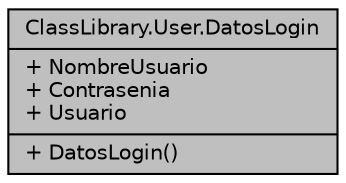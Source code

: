 digraph "ClassLibrary.User.DatosLogin"
{
 // INTERACTIVE_SVG=YES
 // LATEX_PDF_SIZE
  edge [fontname="Helvetica",fontsize="10",labelfontname="Helvetica",labelfontsize="10"];
  node [fontname="Helvetica",fontsize="10",shape=record];
  Node1 [label="{ClassLibrary.User.DatosLogin\n|+ NombreUsuario\l+ Contrasenia\l+ Usuario\l|+ DatosLogin()\l}",height=0.2,width=0.4,color="black", fillcolor="grey75", style="filled", fontcolor="black",tooltip="Las instancias de esta clase representan los usuarios creados en el bot, almacendando la empresa o em..."];
}
